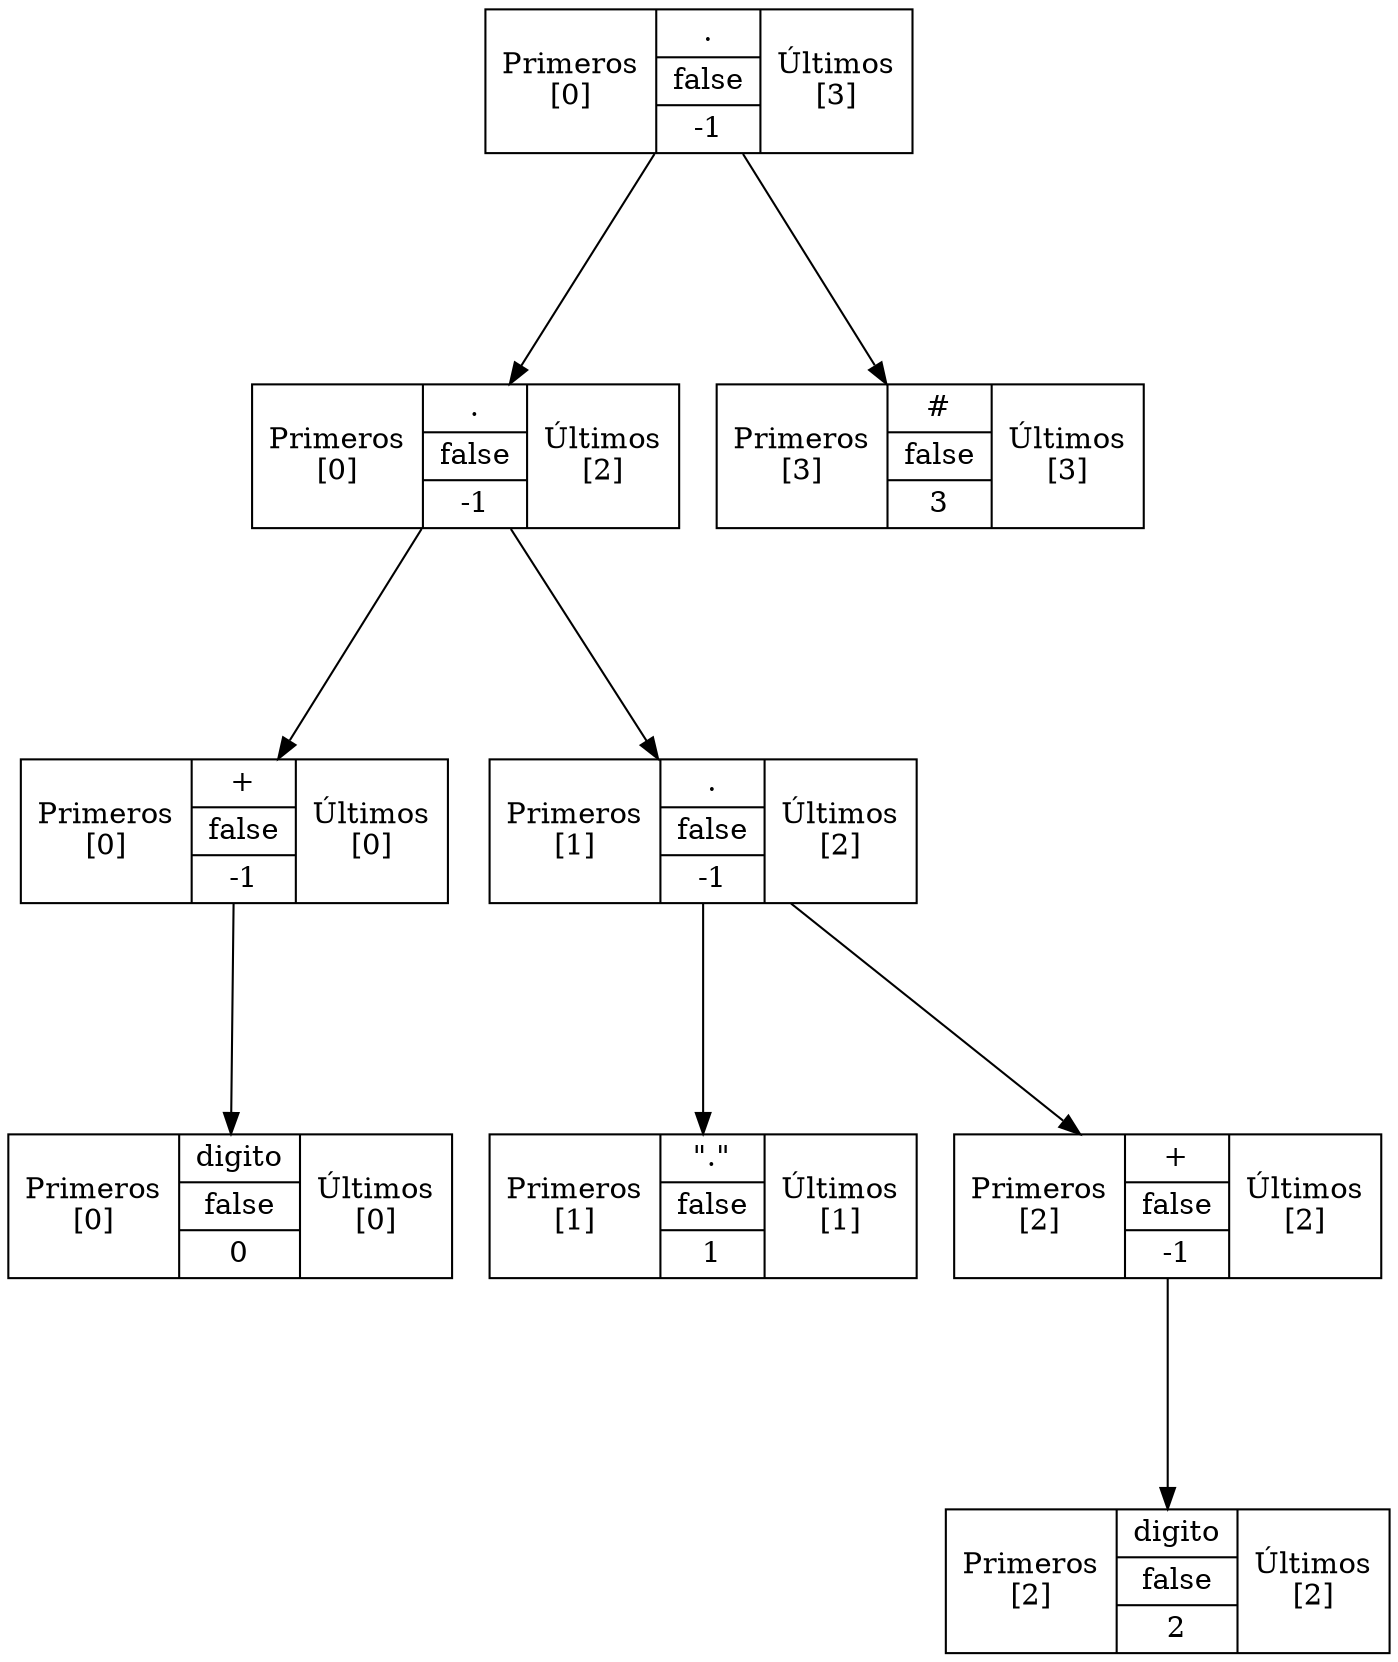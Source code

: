 digraph G
{
fontsize="5"node [shape = record];nodo1 [label="{Primeros\n[0]}|{.|false|-1}|{Últimos\n[3]}"];
nodo1 -> nodo2[minlen=3 ];
nodo1 -> nodo9[minlen=3 ];
nodo2 [label="{Primeros\n[0]}|{.|false|-1}|{Últimos\n[2]}"];
nodo2 -> nodo3[minlen=3 ];
nodo2 -> nodo5[minlen=3 ];
nodo3 [label="{Primeros\n[0]}|{+|false|-1}|{Últimos\n[0]}"];
nodo3 -> nodo4[minlen=3 ];
nodo4 [label="{Primeros\n[0]}|{{digito}|false|0}|{Últimos\n[0]}"];
nodo5 [label="{Primeros\n[1]}|{.|false|-1}|{Últimos\n[2]}"];
nodo5 -> nodo6[minlen=3 ];
nodo5 -> nodo7[minlen=3 ];
nodo6 [label="{Primeros\n[1]}|{\".\"|false|1}|{Últimos\n[1]}"];
nodo7 [label="{Primeros\n[2]}|{+|false|-1}|{Últimos\n[2]}"];
nodo7 -> nodo8[minlen=3 ];
nodo8 [label="{Primeros\n[2]}|{{digito}|false|2}|{Últimos\n[2]}"];
nodo9 [label="{Primeros\n[3]}|{#|false|3}|{Últimos\n[3]}"];
}
